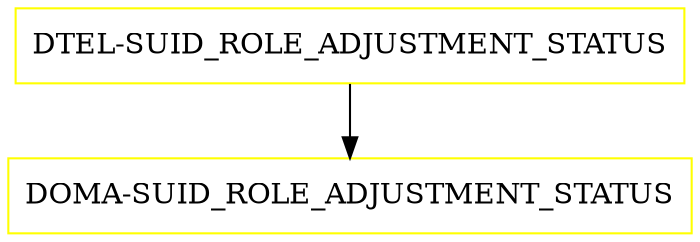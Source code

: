 digraph G {
  "DTEL-SUID_ROLE_ADJUSTMENT_STATUS" [shape=box,color=yellow];
  "DOMA-SUID_ROLE_ADJUSTMENT_STATUS" [shape=box,color=yellow,URL="./DOMA_SUID_ROLE_ADJUSTMENT_STATUS.html"];
  "DTEL-SUID_ROLE_ADJUSTMENT_STATUS" -> "DOMA-SUID_ROLE_ADJUSTMENT_STATUS";
}
